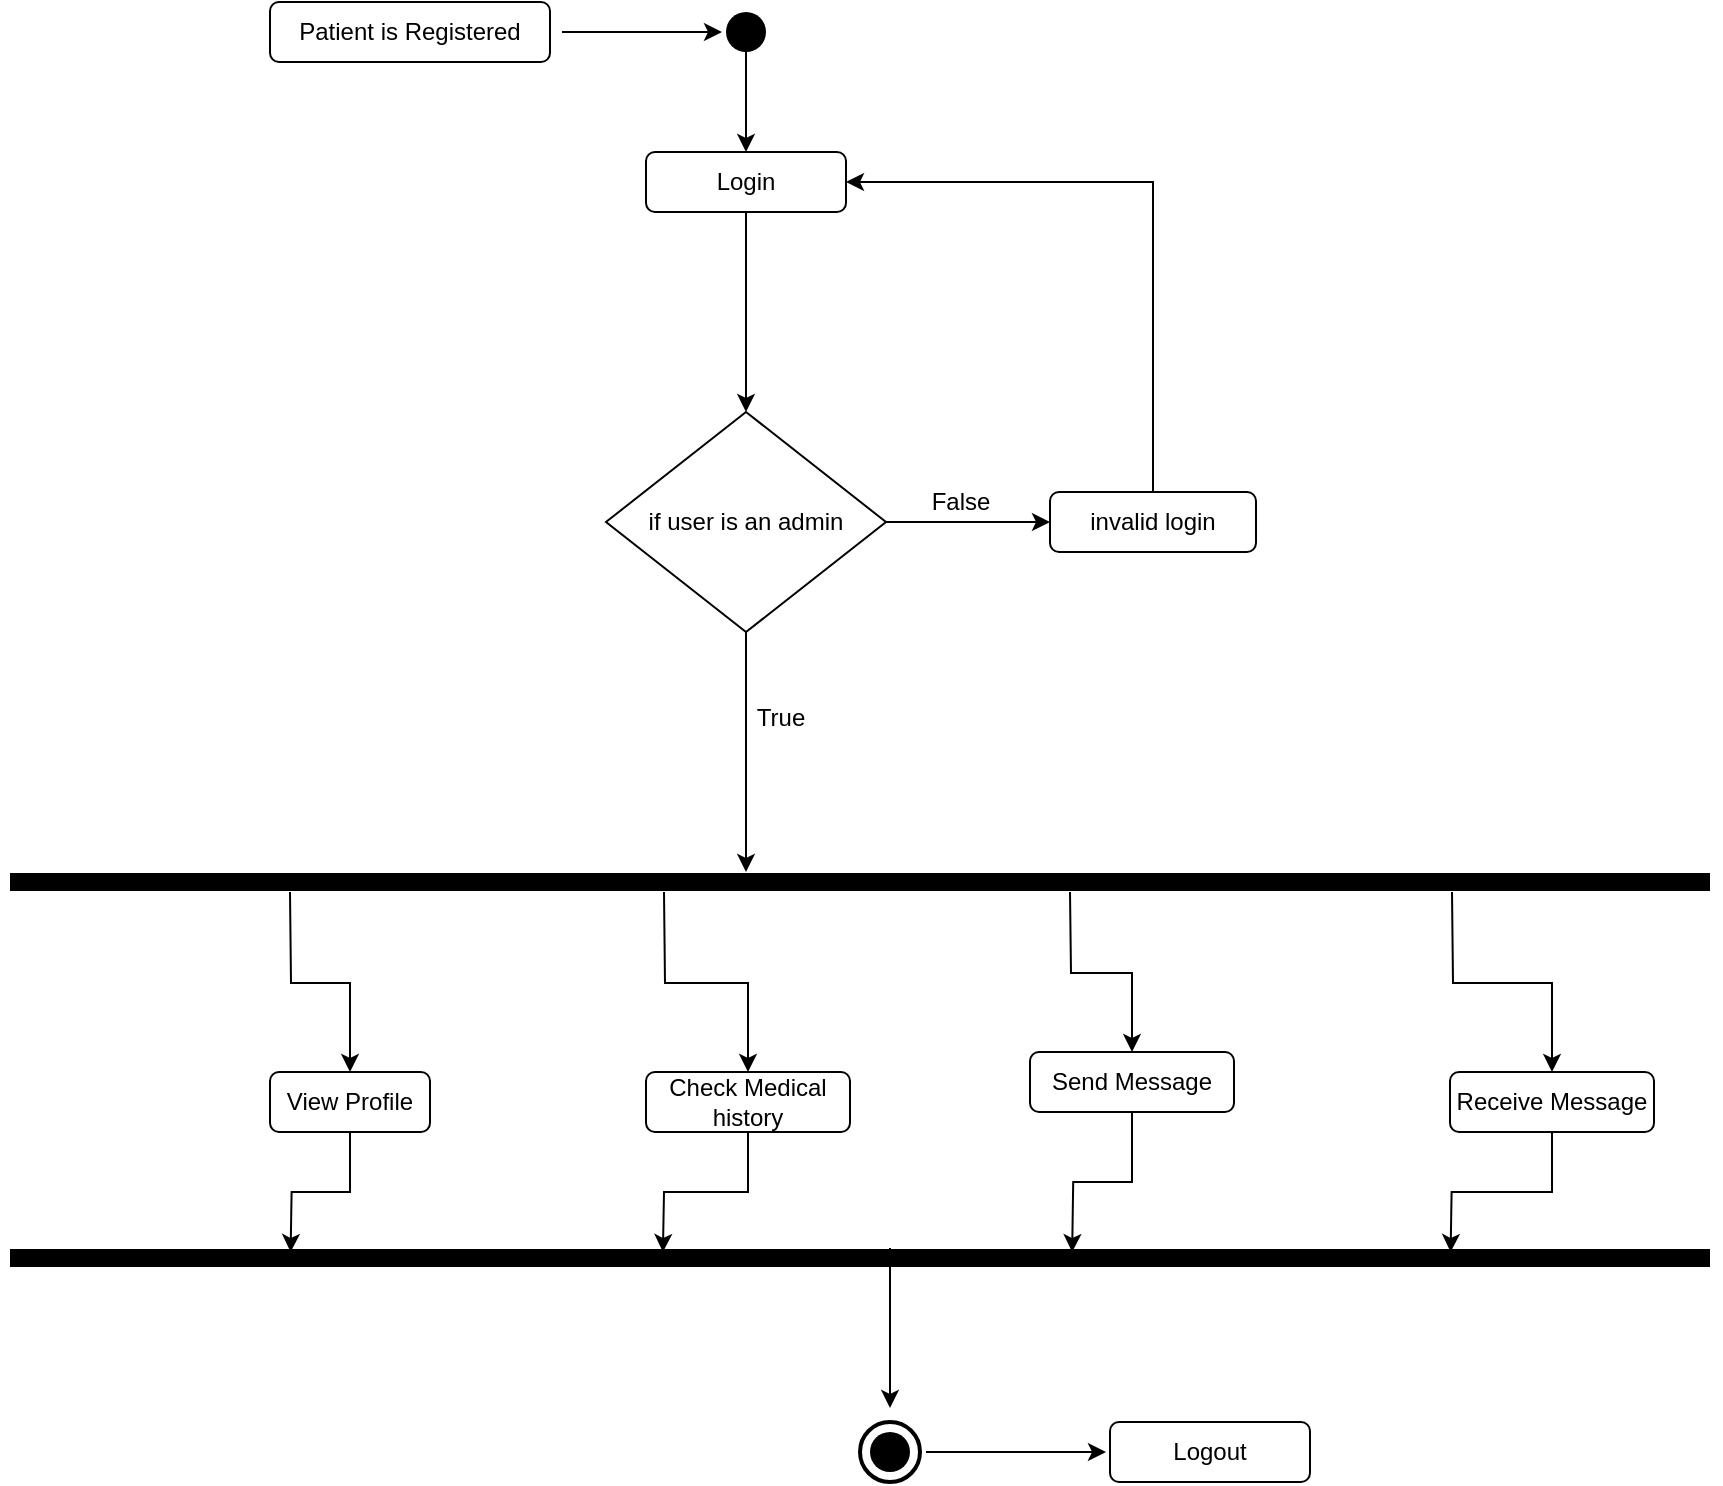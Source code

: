 <mxfile version="24.7.7">
  <diagram name="Page-1" id="uReM5_SKiZhSZjIBEIPB">
    <mxGraphModel dx="2072" dy="591" grid="1" gridSize="10" guides="1" tooltips="1" connect="1" arrows="1" fold="1" page="1" pageScale="1" pageWidth="850" pageHeight="1100" math="0" shadow="0">
      <root>
        <mxCell id="0" />
        <mxCell id="1" parent="0" />
        <mxCell id="-PlphDC-o8zd8pscpt6C-15" style="edgeStyle=orthogonalEdgeStyle;rounded=0;orthogonalLoop=1;jettySize=auto;html=1;exitX=1;exitY=0.5;exitDx=0;exitDy=0;" edge="1" parent="1">
          <mxGeometry relative="1" as="geometry">
            <mxPoint x="356" y="60" as="targetPoint" />
            <mxPoint x="276" y="60" as="sourcePoint" />
          </mxGeometry>
        </mxCell>
        <mxCell id="-PlphDC-o8zd8pscpt6C-2" value="Patient is Registered" style="rounded=1;whiteSpace=wrap;html=1;" vertex="1" parent="1">
          <mxGeometry x="130" y="45" width="140" height="30" as="geometry" />
        </mxCell>
        <mxCell id="-PlphDC-o8zd8pscpt6C-3" value="" style="shape=waypoint;sketch=0;fillStyle=solid;size=6;pointerEvents=1;points=[];fillColor=none;resizable=0;rotatable=0;perimeter=centerPerimeter;snapToPoint=1;strokeWidth=8;" vertex="1" parent="1">
          <mxGeometry x="358" y="50" width="20" height="20" as="geometry" />
        </mxCell>
        <mxCell id="-PlphDC-o8zd8pscpt6C-10" style="edgeStyle=orthogonalEdgeStyle;rounded=0;orthogonalLoop=1;jettySize=auto;html=1;exitX=0.5;exitY=1;exitDx=0;exitDy=0;entryX=0.5;entryY=0;entryDx=0;entryDy=0;" edge="1" parent="1" source="-PlphDC-o8zd8pscpt6C-7" target="-PlphDC-o8zd8pscpt6C-9">
          <mxGeometry relative="1" as="geometry" />
        </mxCell>
        <mxCell id="-PlphDC-o8zd8pscpt6C-7" value="Login" style="rounded=1;whiteSpace=wrap;html=1;" vertex="1" parent="1">
          <mxGeometry x="318" y="120" width="100" height="30" as="geometry" />
        </mxCell>
        <mxCell id="-PlphDC-o8zd8pscpt6C-8" value="" style="endArrow=classic;html=1;rounded=0;entryX=0.5;entryY=0;entryDx=0;entryDy=0;" edge="1" parent="1" target="-PlphDC-o8zd8pscpt6C-7">
          <mxGeometry width="50" height="50" relative="1" as="geometry">
            <mxPoint x="368" y="60" as="sourcePoint" />
            <mxPoint x="310" y="120" as="targetPoint" />
          </mxGeometry>
        </mxCell>
        <mxCell id="-PlphDC-o8zd8pscpt6C-13" style="edgeStyle=orthogonalEdgeStyle;rounded=0;orthogonalLoop=1;jettySize=auto;html=1;exitX=1;exitY=0.5;exitDx=0;exitDy=0;entryX=0;entryY=0.5;entryDx=0;entryDy=0;" edge="1" parent="1" source="-PlphDC-o8zd8pscpt6C-9" target="-PlphDC-o8zd8pscpt6C-11">
          <mxGeometry relative="1" as="geometry" />
        </mxCell>
        <mxCell id="-PlphDC-o8zd8pscpt6C-18" style="edgeStyle=orthogonalEdgeStyle;rounded=0;orthogonalLoop=1;jettySize=auto;html=1;exitX=0.5;exitY=1;exitDx=0;exitDy=0;" edge="1" parent="1" source="-PlphDC-o8zd8pscpt6C-9">
          <mxGeometry relative="1" as="geometry">
            <mxPoint x="368" y="480" as="targetPoint" />
          </mxGeometry>
        </mxCell>
        <mxCell id="-PlphDC-o8zd8pscpt6C-9" value="if user is an admin" style="rhombus;whiteSpace=wrap;html=1;" vertex="1" parent="1">
          <mxGeometry x="298" y="250" width="140" height="110" as="geometry" />
        </mxCell>
        <mxCell id="-PlphDC-o8zd8pscpt6C-12" style="edgeStyle=orthogonalEdgeStyle;rounded=0;orthogonalLoop=1;jettySize=auto;html=1;exitX=0.5;exitY=0;exitDx=0;exitDy=0;entryX=1;entryY=0.5;entryDx=0;entryDy=0;" edge="1" parent="1" source="-PlphDC-o8zd8pscpt6C-11" target="-PlphDC-o8zd8pscpt6C-7">
          <mxGeometry relative="1" as="geometry" />
        </mxCell>
        <mxCell id="-PlphDC-o8zd8pscpt6C-11" value="invalid login" style="rounded=1;whiteSpace=wrap;html=1;" vertex="1" parent="1">
          <mxGeometry x="520" y="290" width="103" height="30" as="geometry" />
        </mxCell>
        <mxCell id="-PlphDC-o8zd8pscpt6C-14" value="False" style="text;html=1;align=center;verticalAlign=middle;resizable=0;points=[];autosize=1;strokeColor=none;fillColor=none;" vertex="1" parent="1">
          <mxGeometry x="450" y="280" width="50" height="30" as="geometry" />
        </mxCell>
        <mxCell id="-PlphDC-o8zd8pscpt6C-16" value="" style="endArrow=none;html=1;rounded=0;strokeWidth=9;" edge="1" parent="1">
          <mxGeometry width="50" height="50" relative="1" as="geometry">
            <mxPoint y="673" as="sourcePoint" />
            <mxPoint x="850" y="673" as="targetPoint" />
          </mxGeometry>
        </mxCell>
        <mxCell id="-PlphDC-o8zd8pscpt6C-17" value="" style="endArrow=none;html=1;rounded=0;strokeWidth=9;" edge="1" parent="1">
          <mxGeometry width="50" height="50" relative="1" as="geometry">
            <mxPoint y="485" as="sourcePoint" />
            <mxPoint x="850" y="485" as="targetPoint" />
          </mxGeometry>
        </mxCell>
        <mxCell id="-PlphDC-o8zd8pscpt6C-19" value="True" style="text;html=1;align=center;verticalAlign=middle;resizable=0;points=[];autosize=1;strokeColor=none;fillColor=none;" vertex="1" parent="1">
          <mxGeometry x="360" y="388" width="50" height="30" as="geometry" />
        </mxCell>
        <mxCell id="-PlphDC-o8zd8pscpt6C-31" style="edgeStyle=orthogonalEdgeStyle;rounded=0;orthogonalLoop=1;jettySize=auto;html=1;exitX=0.5;exitY=1;exitDx=0;exitDy=0;" edge="1" parent="1" source="-PlphDC-o8zd8pscpt6C-22">
          <mxGeometry relative="1" as="geometry">
            <mxPoint x="140.308" y="670" as="targetPoint" />
          </mxGeometry>
        </mxCell>
        <mxCell id="-PlphDC-o8zd8pscpt6C-22" value="View Profile" style="rounded=1;whiteSpace=wrap;html=1;" vertex="1" parent="1">
          <mxGeometry x="130" y="580" width="80" height="30" as="geometry" />
        </mxCell>
        <mxCell id="-PlphDC-o8zd8pscpt6C-28" style="edgeStyle=orthogonalEdgeStyle;rounded=0;orthogonalLoop=1;jettySize=auto;html=1;exitX=0.5;exitY=1;exitDx=0;exitDy=0;" edge="1" parent="1" source="-PlphDC-o8zd8pscpt6C-23">
          <mxGeometry relative="1" as="geometry">
            <mxPoint x="531.077" y="670" as="targetPoint" />
          </mxGeometry>
        </mxCell>
        <mxCell id="-PlphDC-o8zd8pscpt6C-23" value="Send Message" style="rounded=1;whiteSpace=wrap;html=1;" vertex="1" parent="1">
          <mxGeometry x="510" y="570" width="102" height="30" as="geometry" />
        </mxCell>
        <mxCell id="-PlphDC-o8zd8pscpt6C-29" style="edgeStyle=orthogonalEdgeStyle;rounded=0;orthogonalLoop=1;jettySize=auto;html=1;exitX=0.5;exitY=1;exitDx=0;exitDy=0;" edge="1" parent="1" source="-PlphDC-o8zd8pscpt6C-24">
          <mxGeometry relative="1" as="geometry">
            <mxPoint x="720.308" y="670" as="targetPoint" />
          </mxGeometry>
        </mxCell>
        <mxCell id="-PlphDC-o8zd8pscpt6C-24" value="Receive Message" style="rounded=1;whiteSpace=wrap;html=1;" vertex="1" parent="1">
          <mxGeometry x="720" y="580" width="102" height="30" as="geometry" />
        </mxCell>
        <mxCell id="-PlphDC-o8zd8pscpt6C-30" style="edgeStyle=orthogonalEdgeStyle;rounded=0;orthogonalLoop=1;jettySize=auto;html=1;exitX=0.5;exitY=1;exitDx=0;exitDy=0;" edge="1" parent="1" source="-PlphDC-o8zd8pscpt6C-25">
          <mxGeometry relative="1" as="geometry">
            <mxPoint x="326.462" y="670" as="targetPoint" />
          </mxGeometry>
        </mxCell>
        <mxCell id="-PlphDC-o8zd8pscpt6C-25" value="Check Medical history" style="rounded=1;whiteSpace=wrap;html=1;" vertex="1" parent="1">
          <mxGeometry x="318" y="580" width="102" height="30" as="geometry" />
        </mxCell>
        <mxCell id="-PlphDC-o8zd8pscpt6C-32" value="" style="endArrow=classic;html=1;rounded=0;entryX=0.5;entryY=0;entryDx=0;entryDy=0;edgeStyle=orthogonalEdgeStyle;" edge="1" parent="1" target="-PlphDC-o8zd8pscpt6C-22">
          <mxGeometry width="50" height="50" relative="1" as="geometry">
            <mxPoint x="140" y="490" as="sourcePoint" />
            <mxPoint x="400" y="450" as="targetPoint" />
          </mxGeometry>
        </mxCell>
        <mxCell id="-PlphDC-o8zd8pscpt6C-33" value="" style="endArrow=classic;html=1;rounded=0;entryX=0.5;entryY=0;entryDx=0;entryDy=0;edgeStyle=orthogonalEdgeStyle;" edge="1" parent="1" target="-PlphDC-o8zd8pscpt6C-25">
          <mxGeometry width="50" height="50" relative="1" as="geometry">
            <mxPoint x="327" y="490" as="sourcePoint" />
            <mxPoint x="278" y="562" as="targetPoint" />
          </mxGeometry>
        </mxCell>
        <mxCell id="-PlphDC-o8zd8pscpt6C-34" value="" style="endArrow=classic;html=1;rounded=0;entryX=0.5;entryY=0;entryDx=0;entryDy=0;edgeStyle=orthogonalEdgeStyle;" edge="1" parent="1" target="-PlphDC-o8zd8pscpt6C-23">
          <mxGeometry width="50" height="50" relative="1" as="geometry">
            <mxPoint x="530" y="490" as="sourcePoint" />
            <mxPoint x="160" y="570" as="targetPoint" />
          </mxGeometry>
        </mxCell>
        <mxCell id="-PlphDC-o8zd8pscpt6C-35" value="" style="endArrow=classic;html=1;rounded=0;entryX=0.5;entryY=0;entryDx=0;entryDy=0;edgeStyle=orthogonalEdgeStyle;" edge="1" parent="1" target="-PlphDC-o8zd8pscpt6C-24">
          <mxGeometry width="50" height="50" relative="1" as="geometry">
            <mxPoint x="721" y="490" as="sourcePoint" />
            <mxPoint x="170" y="580" as="targetPoint" />
          </mxGeometry>
        </mxCell>
        <mxCell id="-PlphDC-o8zd8pscpt6C-36" value="" style="shape=waypoint;sketch=0;fillStyle=solid;size=6;pointerEvents=1;points=[];fillColor=none;resizable=0;rotatable=0;perimeter=centerPerimeter;snapToPoint=1;strokeWidth=8;" vertex="1" parent="1">
          <mxGeometry x="430" y="760" width="20" height="20" as="geometry" />
        </mxCell>
        <mxCell id="-PlphDC-o8zd8pscpt6C-37" value="" style="endArrow=classic;html=1;rounded=0;" edge="1" parent="1">
          <mxGeometry width="50" height="50" relative="1" as="geometry">
            <mxPoint x="440" y="668" as="sourcePoint" />
            <mxPoint x="440" y="748" as="targetPoint" />
          </mxGeometry>
        </mxCell>
        <mxCell id="-PlphDC-o8zd8pscpt6C-38" value="" style="endArrow=classic;html=1;rounded=0;" edge="1" parent="1">
          <mxGeometry width="50" height="50" relative="1" as="geometry">
            <mxPoint x="458" y="770" as="sourcePoint" />
            <mxPoint x="548" y="770" as="targetPoint" />
          </mxGeometry>
        </mxCell>
        <mxCell id="-PlphDC-o8zd8pscpt6C-39" value="" style="ellipse;whiteSpace=wrap;html=1;fillColor=none;strokeWidth=2;" vertex="1" parent="1">
          <mxGeometry x="425" y="755" width="30" height="30" as="geometry" />
        </mxCell>
        <mxCell id="-PlphDC-o8zd8pscpt6C-40" value="Logout" style="rounded=1;whiteSpace=wrap;html=1;" vertex="1" parent="1">
          <mxGeometry x="550" y="755" width="100" height="30" as="geometry" />
        </mxCell>
      </root>
    </mxGraphModel>
  </diagram>
</mxfile>
